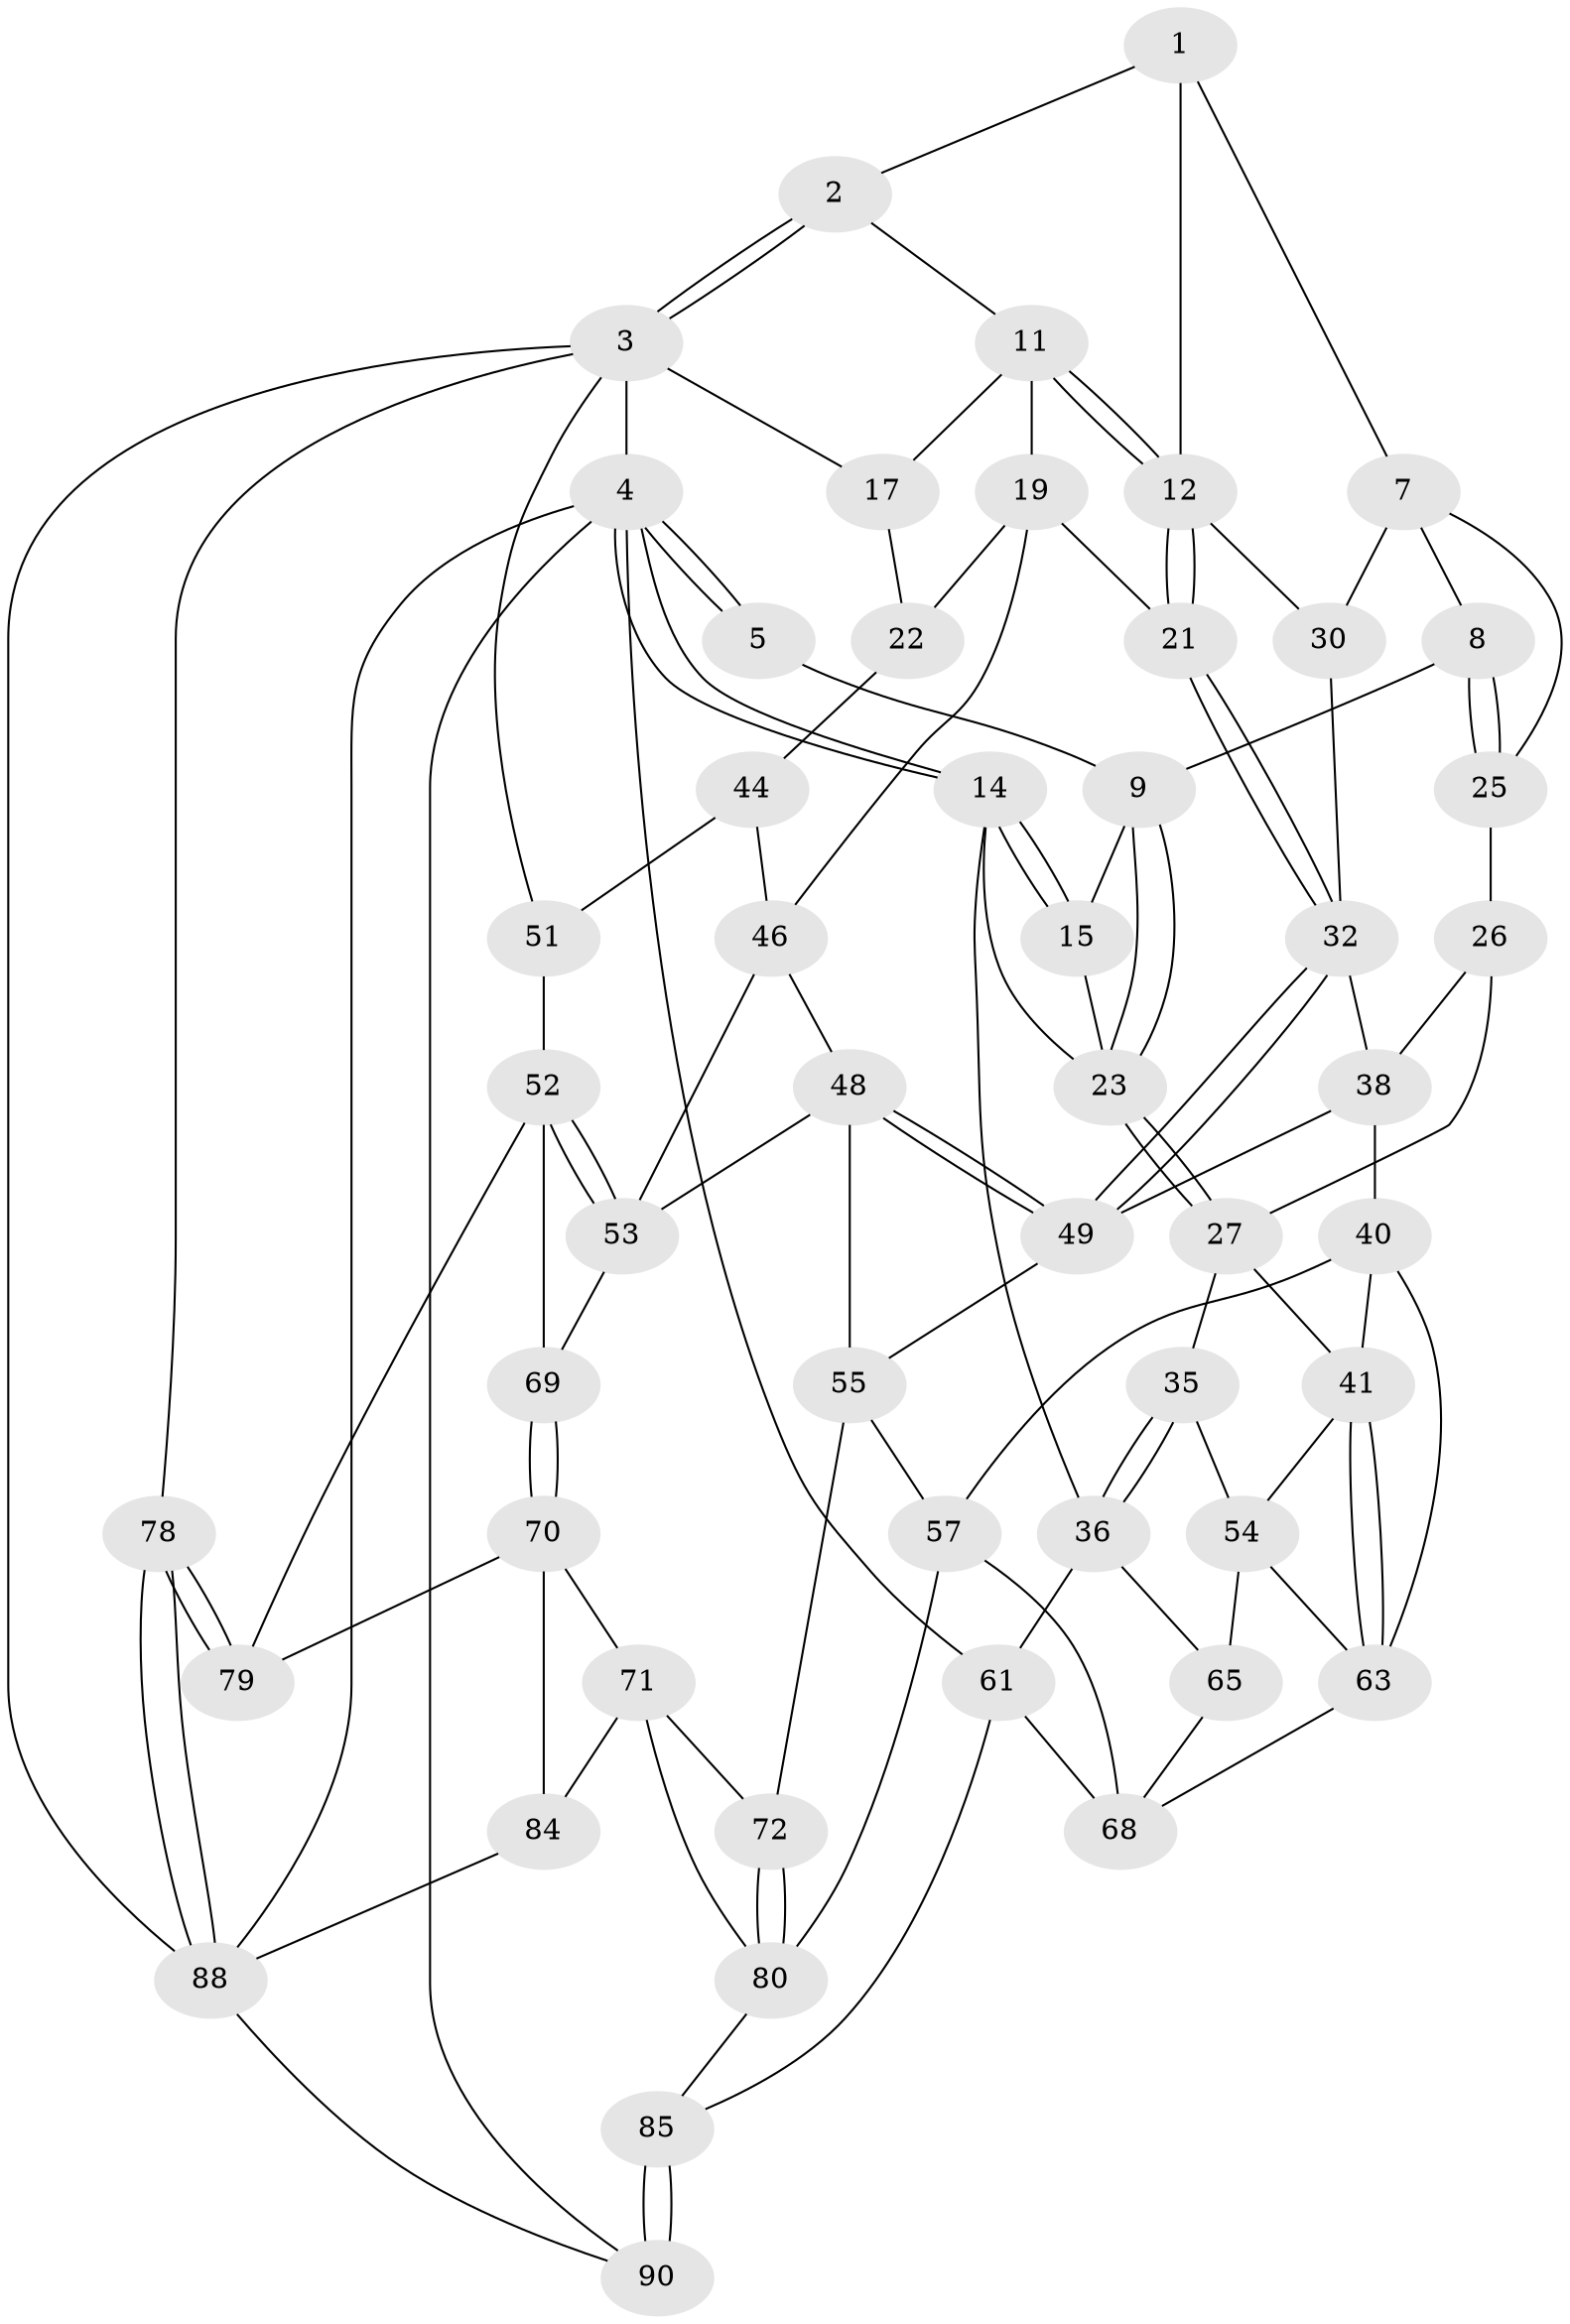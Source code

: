// original degree distribution, {3: 0.02197802197802198, 4: 0.21978021978021978, 6: 0.18681318681318682, 5: 0.5714285714285714}
// Generated by graph-tools (version 1.1) at 2025/42/03/06/25 10:42:29]
// undirected, 52 vertices, 115 edges
graph export_dot {
graph [start="1"]
  node [color=gray90,style=filled];
  1 [pos="+0.5802494986011423+0",super="+6"];
  2 [pos="+0.6895514094371226+0"];
  3 [pos="+1+0",super="+74"];
  4 [pos="+0+0",super="+62"];
  5 [pos="+0.3056731984034946+0"];
  7 [pos="+0.3650894874999729+0.15250116402749142",super="+28"];
  8 [pos="+0.35438643392184965+0.14711207029085166"];
  9 [pos="+0.3435466198167828+0.1352892615106244",super="+10"];
  11 [pos="+0.7214696846607088+0",super="+16"];
  12 [pos="+0.6582663492944277+0.20881373692217262",super="+13"];
  14 [pos="+0+0",super="+31"];
  15 [pos="+0.142536573408147+0.11742193612791786"];
  17 [pos="+0.9144386570024883+0.11272602670683331",super="+18"];
  19 [pos="+0.7936086003001412+0.28566283407995074",super="+20"];
  21 [pos="+0.7139266832151114+0.2977335711856356"];
  22 [pos="+0.8640525445142926+0.29767521846363637",super="+43"];
  23 [pos="+0.1598249501076889+0.23821900107072477",super="+24"];
  25 [pos="+0.30432131825232794+0.21880335909082663",super="+29"];
  26 [pos="+0.23550671334040932+0.27648905700193227",super="+37"];
  27 [pos="+0.16183353079338839+0.24420514541007796",super="+34"];
  30 [pos="+0.48164375450964314+0.27535215666667934"];
  32 [pos="+0.5974828133512121+0.36893662388075815",super="+33"];
  35 [pos="+0+0.435539121233806"];
  36 [pos="+0+0.43866234877198385",super="+60"];
  38 [pos="+0.43566258427194093+0.44865804772619733",super="+39"];
  40 [pos="+0.2831860806776935+0.4855376192432653",super="+58"];
  41 [pos="+0.2683925769729316+0.48583019095249663",super="+42"];
  44 [pos="+1+0.4117344463040453",super="+45"];
  46 [pos="+0.7476399162648855+0.42857746071109715",super="+47"];
  48 [pos="+0.595172369107495+0.49830561009586255",super="+59"];
  49 [pos="+0.5725490427585016+0.4713474714224497",super="+50"];
  51 [pos="+0.8175375866625076+0.6007652381291041",super="+75"];
  52 [pos="+0.7447884935576526+0.616344453176465",super="+73"];
  53 [pos="+0.7019861467948177+0.543464846569377",super="+66"];
  54 [pos="+0.06311110229961597+0.4754650710441268",super="+64"];
  55 [pos="+0.4685500093692095+0.6154692946911688",super="+56"];
  57 [pos="+0.37253265943023806+0.6535146292799698",super="+76"];
  61 [pos="+0+0.8778724709056072",super="+87"];
  63 [pos="+0.16620346553870768+0.5975338219542935",super="+67"];
  65 [pos="+0.06460160657148295+0.7048996422782466"];
  68 [pos="+0.1727917735870822+0.7992908119350671",super="+77"];
  69 [pos="+0.6334033068134867+0.7144164832644826"];
  70 [pos="+0.6141506193987486+0.7432626265236877",super="+81"];
  71 [pos="+0.568644526834112+0.7788552362445923",super="+82"];
  72 [pos="+0.5199089218930121+0.7594875020758579"];
  78 [pos="+0.9338630646847979+0.8200477963492777"];
  79 [pos="+0.8320422818337281+0.8121342604896573"];
  80 [pos="+0.3674857401743852+0.8435088257585496",super="+83"];
  84 [pos="+0.6191167464112403+1"];
  85 [pos="+0.3495230732536328+0.9626644117594149",super="+86"];
  88 [pos="+0.7755334924043181+1",super="+89"];
  90 [pos="+0.3226737561060221+1",super="+91"];
  1 -- 2;
  1 -- 12;
  1 -- 7;
  2 -- 3;
  2 -- 3;
  2 -- 11;
  3 -- 4;
  3 -- 88;
  3 -- 78;
  3 -- 17;
  3 -- 51;
  4 -- 5;
  4 -- 5;
  4 -- 14;
  4 -- 14;
  4 -- 88;
  4 -- 90;
  4 -- 61;
  5 -- 9;
  7 -- 8;
  7 -- 25;
  7 -- 30;
  8 -- 9;
  8 -- 25;
  8 -- 25;
  9 -- 23;
  9 -- 23;
  9 -- 15;
  11 -- 12;
  11 -- 12;
  11 -- 19;
  11 -- 17;
  12 -- 21;
  12 -- 21;
  12 -- 30;
  14 -- 15;
  14 -- 15;
  14 -- 36;
  14 -- 23;
  15 -- 23;
  17 -- 22 [weight=2];
  19 -- 22;
  19 -- 21;
  19 -- 46;
  21 -- 32;
  21 -- 32;
  22 -- 44;
  23 -- 27;
  23 -- 27;
  25 -- 26 [weight=2];
  26 -- 27;
  26 -- 38;
  27 -- 35;
  27 -- 41;
  30 -- 32;
  32 -- 49;
  32 -- 49;
  32 -- 38;
  35 -- 36;
  35 -- 36;
  35 -- 54;
  36 -- 65;
  36 -- 61;
  38 -- 40;
  38 -- 49;
  40 -- 41;
  40 -- 57;
  40 -- 63;
  41 -- 63;
  41 -- 63;
  41 -- 54;
  44 -- 51 [weight=2];
  44 -- 46;
  46 -- 48;
  46 -- 53;
  48 -- 49;
  48 -- 49;
  48 -- 55;
  48 -- 53;
  49 -- 55;
  51 -- 52;
  52 -- 53;
  52 -- 53;
  52 -- 69;
  52 -- 79;
  53 -- 69;
  54 -- 65;
  54 -- 63;
  55 -- 72;
  55 -- 57;
  57 -- 80;
  57 -- 68;
  61 -- 68;
  61 -- 85;
  63 -- 68;
  65 -- 68;
  69 -- 70;
  69 -- 70;
  70 -- 71;
  70 -- 84;
  70 -- 79;
  71 -- 72;
  71 -- 80;
  71 -- 84;
  72 -- 80;
  72 -- 80;
  78 -- 79;
  78 -- 79;
  78 -- 88;
  78 -- 88;
  80 -- 85;
  84 -- 88;
  85 -- 90 [weight=2];
  85 -- 90;
  88 -- 90;
}
